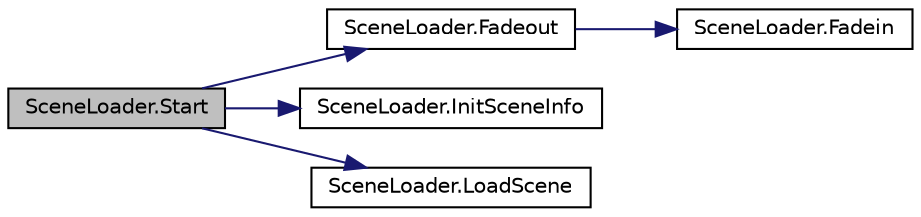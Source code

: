 digraph "SceneLoader.Start"
{
 // LATEX_PDF_SIZE
  edge [fontname="Helvetica",fontsize="10",labelfontname="Helvetica",labelfontsize="10"];
  node [fontname="Helvetica",fontsize="10",shape=record];
  rankdir="LR";
  Node1 [label="SceneLoader.Start",height=0.2,width=0.4,color="black", fillcolor="grey75", style="filled", fontcolor="black",tooltip=" "];
  Node1 -> Node2 [color="midnightblue",fontsize="10",style="solid",fontname="Helvetica"];
  Node2 [label="SceneLoader.Fadeout",height=0.2,width=0.4,color="black", fillcolor="white", style="filled",URL="$class_scene_loader.html#ad994893c7996171a6b7e220aa35e7231",tooltip=" "];
  Node2 -> Node3 [color="midnightblue",fontsize="10",style="solid",fontname="Helvetica"];
  Node3 [label="SceneLoader.Fadein",height=0.2,width=0.4,color="black", fillcolor="white", style="filled",URL="$class_scene_loader.html#a4f459df97b0d7365d9e2646dd442ccfb",tooltip=" "];
  Node1 -> Node4 [color="midnightblue",fontsize="10",style="solid",fontname="Helvetica"];
  Node4 [label="SceneLoader.InitSceneInfo",height=0.2,width=0.4,color="black", fillcolor="white", style="filled",URL="$class_scene_loader.html#a0ccb496e8864bc266b733dfe080f0ee9",tooltip=" "];
  Node1 -> Node5 [color="midnightblue",fontsize="10",style="solid",fontname="Helvetica"];
  Node5 [label="SceneLoader.LoadScene",height=0.2,width=0.4,color="black", fillcolor="white", style="filled",URL="$class_scene_loader.html#a2668565fc2666fe867b20ca6702c8157",tooltip=" "];
}
